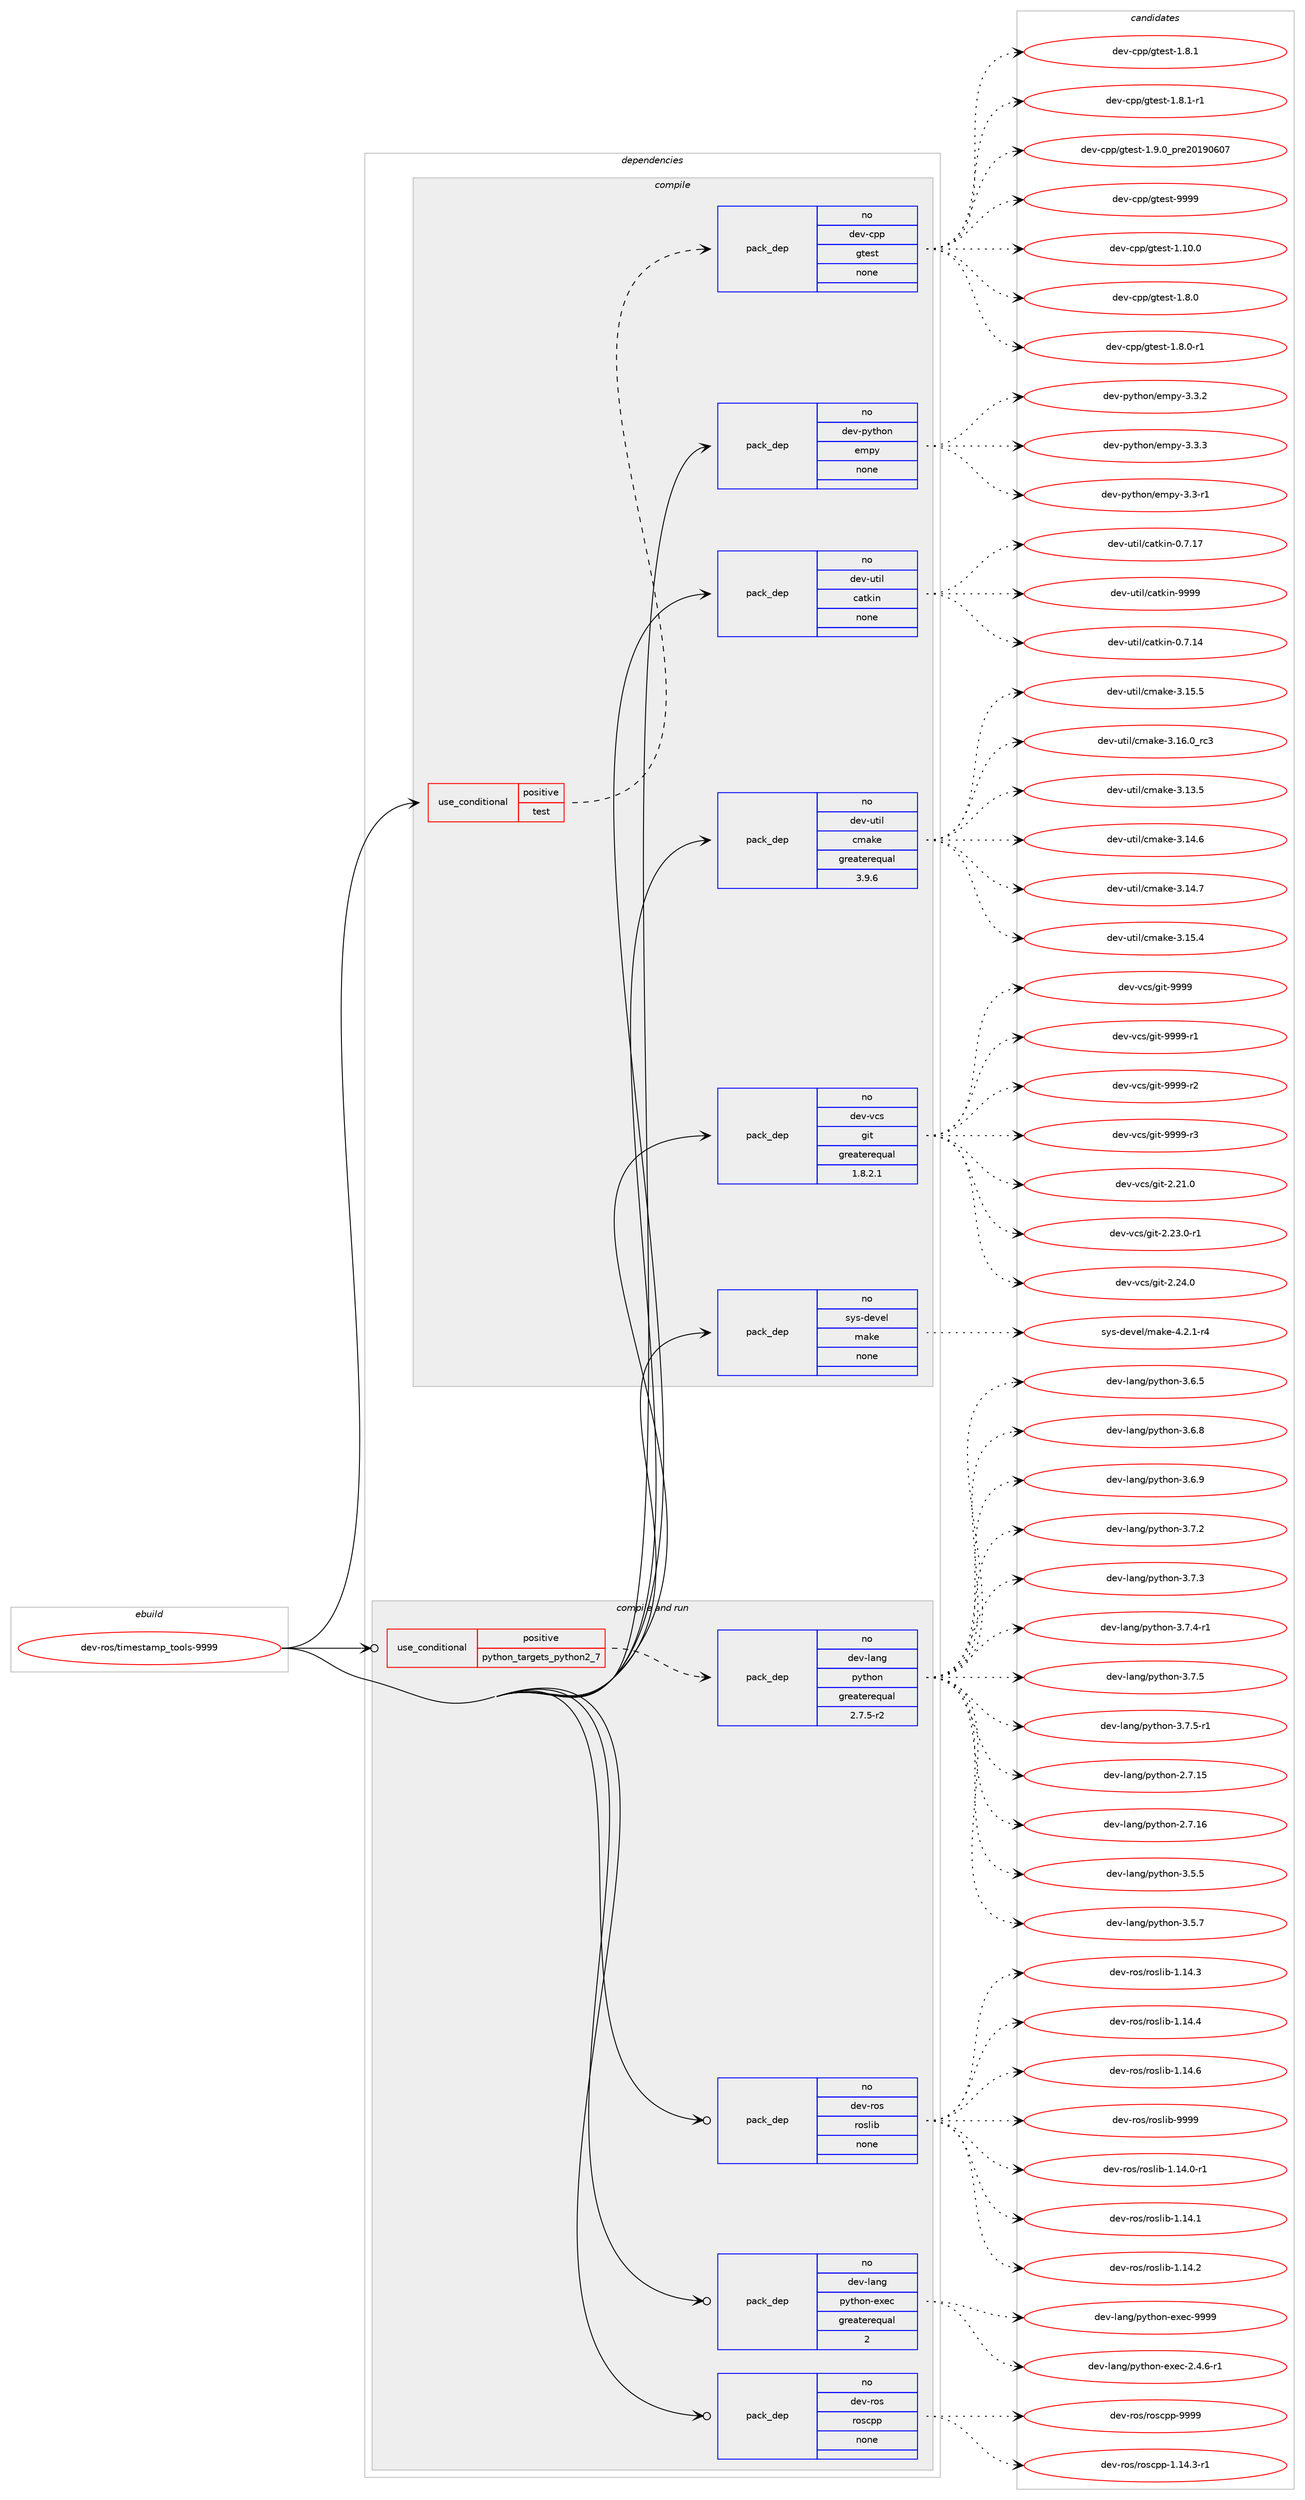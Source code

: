 digraph prolog {

# *************
# Graph options
# *************

newrank=true;
concentrate=true;
compound=true;
graph [rankdir=LR,fontname=Helvetica,fontsize=10,ranksep=1.5];#, ranksep=2.5, nodesep=0.2];
edge  [arrowhead=vee];
node  [fontname=Helvetica,fontsize=10];

# **********
# The ebuild
# **********

subgraph cluster_leftcol {
color=gray;
rank=same;
label=<<i>ebuild</i>>;
id [label="dev-ros/timestamp_tools-9999", color=red, width=4, href="../dev-ros/timestamp_tools-9999.svg"];
}

# ****************
# The dependencies
# ****************

subgraph cluster_midcol {
color=gray;
label=<<i>dependencies</i>>;
subgraph cluster_compile {
fillcolor="#eeeeee";
style=filled;
label=<<i>compile</i>>;
subgraph cond156334 {
dependency671731 [label=<<TABLE BORDER="0" CELLBORDER="1" CELLSPACING="0" CELLPADDING="4"><TR><TD ROWSPAN="3" CELLPADDING="10">use_conditional</TD></TR><TR><TD>positive</TD></TR><TR><TD>test</TD></TR></TABLE>>, shape=none, color=red];
subgraph pack503491 {
dependency671732 [label=<<TABLE BORDER="0" CELLBORDER="1" CELLSPACING="0" CELLPADDING="4" WIDTH="220"><TR><TD ROWSPAN="6" CELLPADDING="30">pack_dep</TD></TR><TR><TD WIDTH="110">no</TD></TR><TR><TD>dev-cpp</TD></TR><TR><TD>gtest</TD></TR><TR><TD>none</TD></TR><TR><TD></TD></TR></TABLE>>, shape=none, color=blue];
}
dependency671731:e -> dependency671732:w [weight=20,style="dashed",arrowhead="vee"];
}
id:e -> dependency671731:w [weight=20,style="solid",arrowhead="vee"];
subgraph pack503492 {
dependency671733 [label=<<TABLE BORDER="0" CELLBORDER="1" CELLSPACING="0" CELLPADDING="4" WIDTH="220"><TR><TD ROWSPAN="6" CELLPADDING="30">pack_dep</TD></TR><TR><TD WIDTH="110">no</TD></TR><TR><TD>dev-python</TD></TR><TR><TD>empy</TD></TR><TR><TD>none</TD></TR><TR><TD></TD></TR></TABLE>>, shape=none, color=blue];
}
id:e -> dependency671733:w [weight=20,style="solid",arrowhead="vee"];
subgraph pack503493 {
dependency671734 [label=<<TABLE BORDER="0" CELLBORDER="1" CELLSPACING="0" CELLPADDING="4" WIDTH="220"><TR><TD ROWSPAN="6" CELLPADDING="30">pack_dep</TD></TR><TR><TD WIDTH="110">no</TD></TR><TR><TD>dev-util</TD></TR><TR><TD>catkin</TD></TR><TR><TD>none</TD></TR><TR><TD></TD></TR></TABLE>>, shape=none, color=blue];
}
id:e -> dependency671734:w [weight=20,style="solid",arrowhead="vee"];
subgraph pack503494 {
dependency671735 [label=<<TABLE BORDER="0" CELLBORDER="1" CELLSPACING="0" CELLPADDING="4" WIDTH="220"><TR><TD ROWSPAN="6" CELLPADDING="30">pack_dep</TD></TR><TR><TD WIDTH="110">no</TD></TR><TR><TD>dev-util</TD></TR><TR><TD>cmake</TD></TR><TR><TD>greaterequal</TD></TR><TR><TD>3.9.6</TD></TR></TABLE>>, shape=none, color=blue];
}
id:e -> dependency671735:w [weight=20,style="solid",arrowhead="vee"];
subgraph pack503495 {
dependency671736 [label=<<TABLE BORDER="0" CELLBORDER="1" CELLSPACING="0" CELLPADDING="4" WIDTH="220"><TR><TD ROWSPAN="6" CELLPADDING="30">pack_dep</TD></TR><TR><TD WIDTH="110">no</TD></TR><TR><TD>dev-vcs</TD></TR><TR><TD>git</TD></TR><TR><TD>greaterequal</TD></TR><TR><TD>1.8.2.1</TD></TR></TABLE>>, shape=none, color=blue];
}
id:e -> dependency671736:w [weight=20,style="solid",arrowhead="vee"];
subgraph pack503496 {
dependency671737 [label=<<TABLE BORDER="0" CELLBORDER="1" CELLSPACING="0" CELLPADDING="4" WIDTH="220"><TR><TD ROWSPAN="6" CELLPADDING="30">pack_dep</TD></TR><TR><TD WIDTH="110">no</TD></TR><TR><TD>sys-devel</TD></TR><TR><TD>make</TD></TR><TR><TD>none</TD></TR><TR><TD></TD></TR></TABLE>>, shape=none, color=blue];
}
id:e -> dependency671737:w [weight=20,style="solid",arrowhead="vee"];
}
subgraph cluster_compileandrun {
fillcolor="#eeeeee";
style=filled;
label=<<i>compile and run</i>>;
subgraph cond156335 {
dependency671738 [label=<<TABLE BORDER="0" CELLBORDER="1" CELLSPACING="0" CELLPADDING="4"><TR><TD ROWSPAN="3" CELLPADDING="10">use_conditional</TD></TR><TR><TD>positive</TD></TR><TR><TD>python_targets_python2_7</TD></TR></TABLE>>, shape=none, color=red];
subgraph pack503497 {
dependency671739 [label=<<TABLE BORDER="0" CELLBORDER="1" CELLSPACING="0" CELLPADDING="4" WIDTH="220"><TR><TD ROWSPAN="6" CELLPADDING="30">pack_dep</TD></TR><TR><TD WIDTH="110">no</TD></TR><TR><TD>dev-lang</TD></TR><TR><TD>python</TD></TR><TR><TD>greaterequal</TD></TR><TR><TD>2.7.5-r2</TD></TR></TABLE>>, shape=none, color=blue];
}
dependency671738:e -> dependency671739:w [weight=20,style="dashed",arrowhead="vee"];
}
id:e -> dependency671738:w [weight=20,style="solid",arrowhead="odotvee"];
subgraph pack503498 {
dependency671740 [label=<<TABLE BORDER="0" CELLBORDER="1" CELLSPACING="0" CELLPADDING="4" WIDTH="220"><TR><TD ROWSPAN="6" CELLPADDING="30">pack_dep</TD></TR><TR><TD WIDTH="110">no</TD></TR><TR><TD>dev-lang</TD></TR><TR><TD>python-exec</TD></TR><TR><TD>greaterequal</TD></TR><TR><TD>2</TD></TR></TABLE>>, shape=none, color=blue];
}
id:e -> dependency671740:w [weight=20,style="solid",arrowhead="odotvee"];
subgraph pack503499 {
dependency671741 [label=<<TABLE BORDER="0" CELLBORDER="1" CELLSPACING="0" CELLPADDING="4" WIDTH="220"><TR><TD ROWSPAN="6" CELLPADDING="30">pack_dep</TD></TR><TR><TD WIDTH="110">no</TD></TR><TR><TD>dev-ros</TD></TR><TR><TD>roscpp</TD></TR><TR><TD>none</TD></TR><TR><TD></TD></TR></TABLE>>, shape=none, color=blue];
}
id:e -> dependency671741:w [weight=20,style="solid",arrowhead="odotvee"];
subgraph pack503500 {
dependency671742 [label=<<TABLE BORDER="0" CELLBORDER="1" CELLSPACING="0" CELLPADDING="4" WIDTH="220"><TR><TD ROWSPAN="6" CELLPADDING="30">pack_dep</TD></TR><TR><TD WIDTH="110">no</TD></TR><TR><TD>dev-ros</TD></TR><TR><TD>roslib</TD></TR><TR><TD>none</TD></TR><TR><TD></TD></TR></TABLE>>, shape=none, color=blue];
}
id:e -> dependency671742:w [weight=20,style="solid",arrowhead="odotvee"];
}
subgraph cluster_run {
fillcolor="#eeeeee";
style=filled;
label=<<i>run</i>>;
}
}

# **************
# The candidates
# **************

subgraph cluster_choices {
rank=same;
color=gray;
label=<<i>candidates</i>>;

subgraph choice503491 {
color=black;
nodesep=1;
choice10010111845991121124710311610111511645494649484648 [label="dev-cpp/gtest-1.10.0", color=red, width=4,href="../dev-cpp/gtest-1.10.0.svg"];
choice100101118459911211247103116101115116454946564648 [label="dev-cpp/gtest-1.8.0", color=red, width=4,href="../dev-cpp/gtest-1.8.0.svg"];
choice1001011184599112112471031161011151164549465646484511449 [label="dev-cpp/gtest-1.8.0-r1", color=red, width=4,href="../dev-cpp/gtest-1.8.0-r1.svg"];
choice100101118459911211247103116101115116454946564649 [label="dev-cpp/gtest-1.8.1", color=red, width=4,href="../dev-cpp/gtest-1.8.1.svg"];
choice1001011184599112112471031161011151164549465646494511449 [label="dev-cpp/gtest-1.8.1-r1", color=red, width=4,href="../dev-cpp/gtest-1.8.1-r1.svg"];
choice100101118459911211247103116101115116454946574648951121141015048495748544855 [label="dev-cpp/gtest-1.9.0_pre20190607", color=red, width=4,href="../dev-cpp/gtest-1.9.0_pre20190607.svg"];
choice1001011184599112112471031161011151164557575757 [label="dev-cpp/gtest-9999", color=red, width=4,href="../dev-cpp/gtest-9999.svg"];
dependency671732:e -> choice10010111845991121124710311610111511645494649484648:w [style=dotted,weight="100"];
dependency671732:e -> choice100101118459911211247103116101115116454946564648:w [style=dotted,weight="100"];
dependency671732:e -> choice1001011184599112112471031161011151164549465646484511449:w [style=dotted,weight="100"];
dependency671732:e -> choice100101118459911211247103116101115116454946564649:w [style=dotted,weight="100"];
dependency671732:e -> choice1001011184599112112471031161011151164549465646494511449:w [style=dotted,weight="100"];
dependency671732:e -> choice100101118459911211247103116101115116454946574648951121141015048495748544855:w [style=dotted,weight="100"];
dependency671732:e -> choice1001011184599112112471031161011151164557575757:w [style=dotted,weight="100"];
}
subgraph choice503492 {
color=black;
nodesep=1;
choice1001011184511212111610411111047101109112121455146514511449 [label="dev-python/empy-3.3-r1", color=red, width=4,href="../dev-python/empy-3.3-r1.svg"];
choice1001011184511212111610411111047101109112121455146514650 [label="dev-python/empy-3.3.2", color=red, width=4,href="../dev-python/empy-3.3.2.svg"];
choice1001011184511212111610411111047101109112121455146514651 [label="dev-python/empy-3.3.3", color=red, width=4,href="../dev-python/empy-3.3.3.svg"];
dependency671733:e -> choice1001011184511212111610411111047101109112121455146514511449:w [style=dotted,weight="100"];
dependency671733:e -> choice1001011184511212111610411111047101109112121455146514650:w [style=dotted,weight="100"];
dependency671733:e -> choice1001011184511212111610411111047101109112121455146514651:w [style=dotted,weight="100"];
}
subgraph choice503493 {
color=black;
nodesep=1;
choice1001011184511711610510847999711610710511045484655464952 [label="dev-util/catkin-0.7.14", color=red, width=4,href="../dev-util/catkin-0.7.14.svg"];
choice1001011184511711610510847999711610710511045484655464955 [label="dev-util/catkin-0.7.17", color=red, width=4,href="../dev-util/catkin-0.7.17.svg"];
choice100101118451171161051084799971161071051104557575757 [label="dev-util/catkin-9999", color=red, width=4,href="../dev-util/catkin-9999.svg"];
dependency671734:e -> choice1001011184511711610510847999711610710511045484655464952:w [style=dotted,weight="100"];
dependency671734:e -> choice1001011184511711610510847999711610710511045484655464955:w [style=dotted,weight="100"];
dependency671734:e -> choice100101118451171161051084799971161071051104557575757:w [style=dotted,weight="100"];
}
subgraph choice503494 {
color=black;
nodesep=1;
choice1001011184511711610510847991099710710145514649514653 [label="dev-util/cmake-3.13.5", color=red, width=4,href="../dev-util/cmake-3.13.5.svg"];
choice1001011184511711610510847991099710710145514649524654 [label="dev-util/cmake-3.14.6", color=red, width=4,href="../dev-util/cmake-3.14.6.svg"];
choice1001011184511711610510847991099710710145514649524655 [label="dev-util/cmake-3.14.7", color=red, width=4,href="../dev-util/cmake-3.14.7.svg"];
choice1001011184511711610510847991099710710145514649534652 [label="dev-util/cmake-3.15.4", color=red, width=4,href="../dev-util/cmake-3.15.4.svg"];
choice1001011184511711610510847991099710710145514649534653 [label="dev-util/cmake-3.15.5", color=red, width=4,href="../dev-util/cmake-3.15.5.svg"];
choice1001011184511711610510847991099710710145514649544648951149951 [label="dev-util/cmake-3.16.0_rc3", color=red, width=4,href="../dev-util/cmake-3.16.0_rc3.svg"];
dependency671735:e -> choice1001011184511711610510847991099710710145514649514653:w [style=dotted,weight="100"];
dependency671735:e -> choice1001011184511711610510847991099710710145514649524654:w [style=dotted,weight="100"];
dependency671735:e -> choice1001011184511711610510847991099710710145514649524655:w [style=dotted,weight="100"];
dependency671735:e -> choice1001011184511711610510847991099710710145514649534652:w [style=dotted,weight="100"];
dependency671735:e -> choice1001011184511711610510847991099710710145514649534653:w [style=dotted,weight="100"];
dependency671735:e -> choice1001011184511711610510847991099710710145514649544648951149951:w [style=dotted,weight="100"];
}
subgraph choice503495 {
color=black;
nodesep=1;
choice10010111845118991154710310511645504650494648 [label="dev-vcs/git-2.21.0", color=red, width=4,href="../dev-vcs/git-2.21.0.svg"];
choice100101118451189911547103105116455046505146484511449 [label="dev-vcs/git-2.23.0-r1", color=red, width=4,href="../dev-vcs/git-2.23.0-r1.svg"];
choice10010111845118991154710310511645504650524648 [label="dev-vcs/git-2.24.0", color=red, width=4,href="../dev-vcs/git-2.24.0.svg"];
choice1001011184511899115471031051164557575757 [label="dev-vcs/git-9999", color=red, width=4,href="../dev-vcs/git-9999.svg"];
choice10010111845118991154710310511645575757574511449 [label="dev-vcs/git-9999-r1", color=red, width=4,href="../dev-vcs/git-9999-r1.svg"];
choice10010111845118991154710310511645575757574511450 [label="dev-vcs/git-9999-r2", color=red, width=4,href="../dev-vcs/git-9999-r2.svg"];
choice10010111845118991154710310511645575757574511451 [label="dev-vcs/git-9999-r3", color=red, width=4,href="../dev-vcs/git-9999-r3.svg"];
dependency671736:e -> choice10010111845118991154710310511645504650494648:w [style=dotted,weight="100"];
dependency671736:e -> choice100101118451189911547103105116455046505146484511449:w [style=dotted,weight="100"];
dependency671736:e -> choice10010111845118991154710310511645504650524648:w [style=dotted,weight="100"];
dependency671736:e -> choice1001011184511899115471031051164557575757:w [style=dotted,weight="100"];
dependency671736:e -> choice10010111845118991154710310511645575757574511449:w [style=dotted,weight="100"];
dependency671736:e -> choice10010111845118991154710310511645575757574511450:w [style=dotted,weight="100"];
dependency671736:e -> choice10010111845118991154710310511645575757574511451:w [style=dotted,weight="100"];
}
subgraph choice503496 {
color=black;
nodesep=1;
choice1151211154510010111810110847109971071014552465046494511452 [label="sys-devel/make-4.2.1-r4", color=red, width=4,href="../sys-devel/make-4.2.1-r4.svg"];
dependency671737:e -> choice1151211154510010111810110847109971071014552465046494511452:w [style=dotted,weight="100"];
}
subgraph choice503497 {
color=black;
nodesep=1;
choice10010111845108971101034711212111610411111045504655464953 [label="dev-lang/python-2.7.15", color=red, width=4,href="../dev-lang/python-2.7.15.svg"];
choice10010111845108971101034711212111610411111045504655464954 [label="dev-lang/python-2.7.16", color=red, width=4,href="../dev-lang/python-2.7.16.svg"];
choice100101118451089711010347112121116104111110455146534653 [label="dev-lang/python-3.5.5", color=red, width=4,href="../dev-lang/python-3.5.5.svg"];
choice100101118451089711010347112121116104111110455146534655 [label="dev-lang/python-3.5.7", color=red, width=4,href="../dev-lang/python-3.5.7.svg"];
choice100101118451089711010347112121116104111110455146544653 [label="dev-lang/python-3.6.5", color=red, width=4,href="../dev-lang/python-3.6.5.svg"];
choice100101118451089711010347112121116104111110455146544656 [label="dev-lang/python-3.6.8", color=red, width=4,href="../dev-lang/python-3.6.8.svg"];
choice100101118451089711010347112121116104111110455146544657 [label="dev-lang/python-3.6.9", color=red, width=4,href="../dev-lang/python-3.6.9.svg"];
choice100101118451089711010347112121116104111110455146554650 [label="dev-lang/python-3.7.2", color=red, width=4,href="../dev-lang/python-3.7.2.svg"];
choice100101118451089711010347112121116104111110455146554651 [label="dev-lang/python-3.7.3", color=red, width=4,href="../dev-lang/python-3.7.3.svg"];
choice1001011184510897110103471121211161041111104551465546524511449 [label="dev-lang/python-3.7.4-r1", color=red, width=4,href="../dev-lang/python-3.7.4-r1.svg"];
choice100101118451089711010347112121116104111110455146554653 [label="dev-lang/python-3.7.5", color=red, width=4,href="../dev-lang/python-3.7.5.svg"];
choice1001011184510897110103471121211161041111104551465546534511449 [label="dev-lang/python-3.7.5-r1", color=red, width=4,href="../dev-lang/python-3.7.5-r1.svg"];
dependency671739:e -> choice10010111845108971101034711212111610411111045504655464953:w [style=dotted,weight="100"];
dependency671739:e -> choice10010111845108971101034711212111610411111045504655464954:w [style=dotted,weight="100"];
dependency671739:e -> choice100101118451089711010347112121116104111110455146534653:w [style=dotted,weight="100"];
dependency671739:e -> choice100101118451089711010347112121116104111110455146534655:w [style=dotted,weight="100"];
dependency671739:e -> choice100101118451089711010347112121116104111110455146544653:w [style=dotted,weight="100"];
dependency671739:e -> choice100101118451089711010347112121116104111110455146544656:w [style=dotted,weight="100"];
dependency671739:e -> choice100101118451089711010347112121116104111110455146544657:w [style=dotted,weight="100"];
dependency671739:e -> choice100101118451089711010347112121116104111110455146554650:w [style=dotted,weight="100"];
dependency671739:e -> choice100101118451089711010347112121116104111110455146554651:w [style=dotted,weight="100"];
dependency671739:e -> choice1001011184510897110103471121211161041111104551465546524511449:w [style=dotted,weight="100"];
dependency671739:e -> choice100101118451089711010347112121116104111110455146554653:w [style=dotted,weight="100"];
dependency671739:e -> choice1001011184510897110103471121211161041111104551465546534511449:w [style=dotted,weight="100"];
}
subgraph choice503498 {
color=black;
nodesep=1;
choice10010111845108971101034711212111610411111045101120101994550465246544511449 [label="dev-lang/python-exec-2.4.6-r1", color=red, width=4,href="../dev-lang/python-exec-2.4.6-r1.svg"];
choice10010111845108971101034711212111610411111045101120101994557575757 [label="dev-lang/python-exec-9999", color=red, width=4,href="../dev-lang/python-exec-9999.svg"];
dependency671740:e -> choice10010111845108971101034711212111610411111045101120101994550465246544511449:w [style=dotted,weight="100"];
dependency671740:e -> choice10010111845108971101034711212111610411111045101120101994557575757:w [style=dotted,weight="100"];
}
subgraph choice503499 {
color=black;
nodesep=1;
choice100101118451141111154711411111599112112454946495246514511449 [label="dev-ros/roscpp-1.14.3-r1", color=red, width=4,href="../dev-ros/roscpp-1.14.3-r1.svg"];
choice1001011184511411111547114111115991121124557575757 [label="dev-ros/roscpp-9999", color=red, width=4,href="../dev-ros/roscpp-9999.svg"];
dependency671741:e -> choice100101118451141111154711411111599112112454946495246514511449:w [style=dotted,weight="100"];
dependency671741:e -> choice1001011184511411111547114111115991121124557575757:w [style=dotted,weight="100"];
}
subgraph choice503500 {
color=black;
nodesep=1;
choice100101118451141111154711411111510810598454946495246484511449 [label="dev-ros/roslib-1.14.0-r1", color=red, width=4,href="../dev-ros/roslib-1.14.0-r1.svg"];
choice10010111845114111115471141111151081059845494649524649 [label="dev-ros/roslib-1.14.1", color=red, width=4,href="../dev-ros/roslib-1.14.1.svg"];
choice10010111845114111115471141111151081059845494649524650 [label="dev-ros/roslib-1.14.2", color=red, width=4,href="../dev-ros/roslib-1.14.2.svg"];
choice10010111845114111115471141111151081059845494649524651 [label="dev-ros/roslib-1.14.3", color=red, width=4,href="../dev-ros/roslib-1.14.3.svg"];
choice10010111845114111115471141111151081059845494649524652 [label="dev-ros/roslib-1.14.4", color=red, width=4,href="../dev-ros/roslib-1.14.4.svg"];
choice10010111845114111115471141111151081059845494649524654 [label="dev-ros/roslib-1.14.6", color=red, width=4,href="../dev-ros/roslib-1.14.6.svg"];
choice1001011184511411111547114111115108105984557575757 [label="dev-ros/roslib-9999", color=red, width=4,href="../dev-ros/roslib-9999.svg"];
dependency671742:e -> choice100101118451141111154711411111510810598454946495246484511449:w [style=dotted,weight="100"];
dependency671742:e -> choice10010111845114111115471141111151081059845494649524649:w [style=dotted,weight="100"];
dependency671742:e -> choice10010111845114111115471141111151081059845494649524650:w [style=dotted,weight="100"];
dependency671742:e -> choice10010111845114111115471141111151081059845494649524651:w [style=dotted,weight="100"];
dependency671742:e -> choice10010111845114111115471141111151081059845494649524652:w [style=dotted,weight="100"];
dependency671742:e -> choice10010111845114111115471141111151081059845494649524654:w [style=dotted,weight="100"];
dependency671742:e -> choice1001011184511411111547114111115108105984557575757:w [style=dotted,weight="100"];
}
}

}
